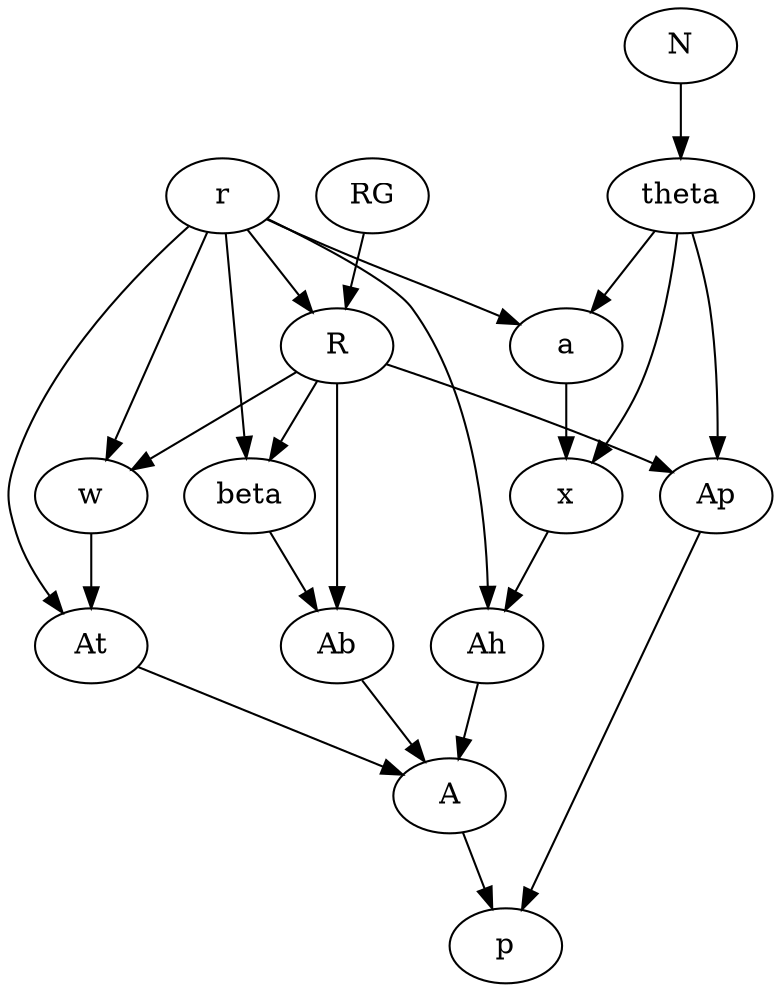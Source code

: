 digraph G {
        
        RG -> R
        r -> R
        
        N -> theta
        
        r -> a
        theta -> a

        a -> x
        theta -> x
        
        R -> w
        r -> w

        r -> At
        w -> At

        r -> Ah
        x -> Ah
        
        r -> beta
        R -> beta

        R -> Ab
        beta -> Ab

        R -> Ap
        theta -> Ap

        Ab -> A
        At -> A
        Ah -> A

        Ap -> p
        A -> p
}
